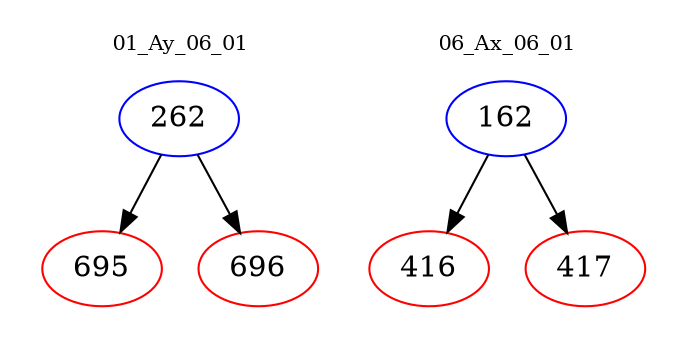 digraph{
subgraph cluster_0 {
color = white
label = "01_Ay_06_01";
fontsize=10;
T0_262 [label="262", color="blue"]
T0_262 -> T0_695 [color="black"]
T0_695 [label="695", color="red"]
T0_262 -> T0_696 [color="black"]
T0_696 [label="696", color="red"]
}
subgraph cluster_1 {
color = white
label = "06_Ax_06_01";
fontsize=10;
T1_162 [label="162", color="blue"]
T1_162 -> T1_416 [color="black"]
T1_416 [label="416", color="red"]
T1_162 -> T1_417 [color="black"]
T1_417 [label="417", color="red"]
}
}
